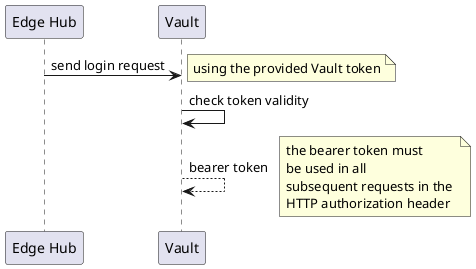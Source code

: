 @startuml
participant "Edge Hub" as eh
participant Vault as vault

eh -> vault : send login request 
note right: using the provided Vault token
vault -> vault : check token validity
return bearer token

note right 
the bearer token must 
be used in all 
subsequent requests in the 
HTTP authorization header
end note
@enduml